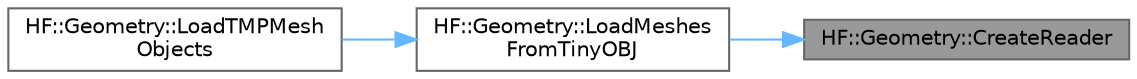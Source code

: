 digraph "HF::Geometry::CreateReader"
{
 // LATEX_PDF_SIZE
  bgcolor="transparent";
  edge [fontname=Helvetica,fontsize=10,labelfontname=Helvetica,labelfontsize=10];
  node [fontname=Helvetica,fontsize=10,shape=box,height=0.2,width=0.4];
  rankdir="RL";
  Node1 [label="HF::Geometry::CreateReader",height=0.2,width=0.4,color="gray40", fillcolor="grey60", style="filled", fontcolor="black",tooltip=" "];
  Node1 -> Node2 [dir="back",color="steelblue1",style="solid"];
  Node2 [label="HF::Geometry::LoadMeshes\lFromTinyOBJ",height=0.2,width=0.4,color="grey40", fillcolor="white", style="filled",URL="$a00469.html#a9bbdc23c626ed431d5a084722c22f99f",tooltip=" "];
  Node2 -> Node3 [dir="back",color="steelblue1",style="solid"];
  Node3 [label="HF::Geometry::LoadTMPMesh\lObjects",height=0.2,width=0.4,color="grey40", fillcolor="white", style="filled",URL="$a00469.html#a945c4699b13a7c924fd6532ae66963ca",tooltip=" "];
}
